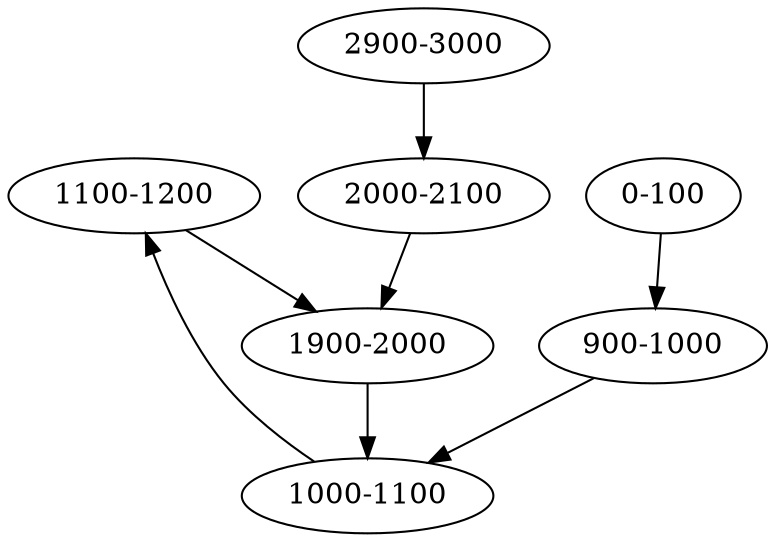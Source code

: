 strict digraph G {
"1100-1200" [data="[id=G1.1,strand=+,score=0.100000]"];
"0-100" [data="[id=G1.1,strand=+,score=0.100000]"];
"900-1000" [data="[id=G1.1,strand=+,score=0.100000]"];
"1000-1100" [data="[id=G1.1,strand=+,score=0.100000],[id=G2.1,strand=-,score=0.100000]"];
"1900-2000" [data="[id=G1.1,strand=+,score=0.100000],[id=G2.1,strand=-,score=0.100000]"];
"2000-2100" [data="[id=G2.1,strand=-,score=0.100000]"];
"2900-3000" [data="[id=G2.1,strand=-,score=0.100000]"];
"1100-1200" -> "1900-2000"  [data="[id=G1.1,strand=+,score=0.001000]"];
"0-100" -> "900-1000"  [data="[id=G1.1,strand=+,score=0.001000]"];
"900-1000" -> "1000-1100"  [data="[id=G1.1,strand=+,score=0.001000]"];
"1000-1100" -> "1100-1200"  [data="[id=G1.1,strand=+,score=0.001000]"];
"1900-2000" -> "1000-1100"  [data="[id=G2.1,strand=-,score=0.001000]"];
"2000-2100" -> "1900-2000"  [data="[id=G2.1,strand=-,score=0.001000]"];
"2900-3000" -> "2000-2100"  [data="[id=G2.1,strand=-,score=0.001000]"];
}
